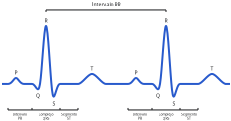 <?xml version="1.0" encoding="UTF-8"?>
<dia:diagram xmlns:dia="http://www.lysator.liu.se/~alla/dia/">
  <dia:layer name="Fondo" visible="true" active="true">
    <dia:object type="Standard - BezierLine" version="0" id="O0">
      <dia:attribute name="obj_pos">
        <dia:point val="1.6,4.8"/>
      </dia:attribute>
      <dia:attribute name="obj_bb">
        <dia:rectangle val="1.55,1.85;7.25,5.485"/>
      </dia:attribute>
      <dia:attribute name="bez_points">
        <dia:point val="1.6,4.8"/>
        <dia:point val="2.131,4.8"/>
        <dia:point val="1.7,4.8"/>
        <dia:point val="1.9,4.8"/>
        <dia:point val="2.1,4.8"/>
        <dia:point val="2.2,4.5"/>
        <dia:point val="2.3,4.5"/>
        <dia:point val="2.4,4.5"/>
        <dia:point val="2.5,4.8"/>
        <dia:point val="2.7,4.8"/>
        <dia:point val="2.9,4.8"/>
        <dia:point val="2.9,4.8"/>
        <dia:point val="3.1,4.8"/>
        <dia:point val="3.3,4.8"/>
        <dia:point val="3.4,5.4"/>
        <dia:point val="3.5,4.8"/>
        <dia:point val="3.6,4.2"/>
        <dia:point val="3.7,1.9"/>
        <dia:point val="3.8,1.9"/>
        <dia:point val="3.9,1.9"/>
        <dia:point val="4,4.2"/>
        <dia:point val="4.1,5.1"/>
        <dia:point val="4.2,6"/>
        <dia:point val="4.3,4.8"/>
        <dia:point val="4.5,4.8"/>
        <dia:point val="4.7,4.8"/>
        <dia:point val="5.2,4.8"/>
        <dia:point val="5.4,4.8"/>
        <dia:point val="5.6,4.8"/>
        <dia:point val="5.9,4.3"/>
        <dia:point val="6.1,4.3"/>
        <dia:point val="6.3,4.3"/>
        <dia:point val="6.6,4.8"/>
        <dia:point val="6.8,4.8"/>
        <dia:point val="7,4.8"/>
        <dia:point val="6.7,4.8"/>
        <dia:point val="7.2,4.8"/>
      </dia:attribute>
      <dia:attribute name="corner_types">
        <dia:enum val="0"/>
        <dia:enum val="0"/>
        <dia:enum val="0"/>
        <dia:enum val="0"/>
        <dia:enum val="0"/>
        <dia:enum val="0"/>
        <dia:enum val="0"/>
        <dia:enum val="0"/>
        <dia:enum val="0"/>
        <dia:enum val="0"/>
        <dia:enum val="0"/>
        <dia:enum val="0"/>
        <dia:enum val="0"/>
      </dia:attribute>
      <dia:attribute name="line_color">
        <dia:color val="#285acc"/>
      </dia:attribute>
    </dia:object>
    <dia:object type="Standard - Text" version="1" id="O1">
      <dia:attribute name="obj_pos">
        <dia:point val="2.3,4.4"/>
      </dia:attribute>
      <dia:attribute name="obj_bb">
        <dia:rectangle val="2.223,4.103;2.377,4.4"/>
      </dia:attribute>
      <dia:attribute name="text">
        <dia:composite type="text">
          <dia:attribute name="string">
            <dia:string>#P#</dia:string>
          </dia:attribute>
          <dia:attribute name="font">
            <dia:font family="sans" style="0" name="Helvetica"/>
          </dia:attribute>
          <dia:attribute name="height">
            <dia:real val="0.318"/>
          </dia:attribute>
          <dia:attribute name="pos">
            <dia:point val="2.3,4.34"/>
          </dia:attribute>
          <dia:attribute name="color">
            <dia:color val="#17181a"/>
          </dia:attribute>
          <dia:attribute name="alignment">
            <dia:enum val="1"/>
          </dia:attribute>
        </dia:composite>
      </dia:attribute>
      <dia:attribute name="valign">
        <dia:enum val="1"/>
      </dia:attribute>
    </dia:object>
    <dia:object type="Standard - Text" version="1" id="O2">
      <dia:attribute name="obj_pos">
        <dia:point val="3.8,1.8"/>
      </dia:attribute>
      <dia:attribute name="obj_bb">
        <dia:rectangle val="3.711,1.502;3.889,1.8"/>
      </dia:attribute>
      <dia:attribute name="text">
        <dia:composite type="text">
          <dia:attribute name="string">
            <dia:string>#R#</dia:string>
          </dia:attribute>
          <dia:attribute name="font">
            <dia:font family="sans" style="0" name="Helvetica"/>
          </dia:attribute>
          <dia:attribute name="height">
            <dia:real val="0.318"/>
          </dia:attribute>
          <dia:attribute name="pos">
            <dia:point val="3.8,1.74"/>
          </dia:attribute>
          <dia:attribute name="color">
            <dia:color val="#17181a"/>
          </dia:attribute>
          <dia:attribute name="alignment">
            <dia:enum val="1"/>
          </dia:attribute>
        </dia:composite>
      </dia:attribute>
      <dia:attribute name="valign">
        <dia:enum val="1"/>
      </dia:attribute>
    </dia:object>
    <dia:object type="Standard - Text" version="1" id="O3">
      <dia:attribute name="obj_pos">
        <dia:point val="6.1,4.2"/>
      </dia:attribute>
      <dia:attribute name="obj_bb">
        <dia:rectangle val="6.019,3.902;6.181,4.2"/>
      </dia:attribute>
      <dia:attribute name="text">
        <dia:composite type="text">
          <dia:attribute name="string">
            <dia:string>#T#</dia:string>
          </dia:attribute>
          <dia:attribute name="font">
            <dia:font family="sans" style="0" name="Helvetica"/>
          </dia:attribute>
          <dia:attribute name="height">
            <dia:real val="0.318"/>
          </dia:attribute>
          <dia:attribute name="pos">
            <dia:point val="6.1,4.14"/>
          </dia:attribute>
          <dia:attribute name="color">
            <dia:color val="#17181a"/>
          </dia:attribute>
          <dia:attribute name="alignment">
            <dia:enum val="1"/>
          </dia:attribute>
        </dia:composite>
      </dia:attribute>
      <dia:attribute name="valign">
        <dia:enum val="1"/>
      </dia:attribute>
    </dia:object>
    <dia:object type="Standard - Text" version="1" id="O4">
      <dia:attribute name="obj_pos">
        <dia:point val="3.4,5.2"/>
      </dia:attribute>
      <dia:attribute name="obj_bb">
        <dia:rectangle val="3.3,5.2;3.5,5.497"/>
      </dia:attribute>
      <dia:attribute name="text">
        <dia:composite type="text">
          <dia:attribute name="string">
            <dia:string>#Q#</dia:string>
          </dia:attribute>
          <dia:attribute name="font">
            <dia:font family="sans" style="0" name="Helvetica"/>
          </dia:attribute>
          <dia:attribute name="height">
            <dia:real val="0.318"/>
          </dia:attribute>
          <dia:attribute name="pos">
            <dia:point val="3.4,5.438"/>
          </dia:attribute>
          <dia:attribute name="color">
            <dia:color val="#17181a"/>
          </dia:attribute>
          <dia:attribute name="alignment">
            <dia:enum val="1"/>
          </dia:attribute>
        </dia:composite>
      </dia:attribute>
      <dia:attribute name="valign">
        <dia:enum val="0"/>
      </dia:attribute>
    </dia:object>
    <dia:object type="Standard - Text" version="1" id="O5">
      <dia:attribute name="obj_pos">
        <dia:point val="4.2,5.6"/>
      </dia:attribute>
      <dia:attribute name="obj_bb">
        <dia:rectangle val="4.119,5.6;4.281,5.897"/>
      </dia:attribute>
      <dia:attribute name="text">
        <dia:composite type="text">
          <dia:attribute name="string">
            <dia:string>#S#</dia:string>
          </dia:attribute>
          <dia:attribute name="font">
            <dia:font family="sans" style="0" name="Helvetica"/>
          </dia:attribute>
          <dia:attribute name="height">
            <dia:real val="0.318"/>
          </dia:attribute>
          <dia:attribute name="pos">
            <dia:point val="4.2,5.838"/>
          </dia:attribute>
          <dia:attribute name="color">
            <dia:color val="#17181a"/>
          </dia:attribute>
          <dia:attribute name="alignment">
            <dia:enum val="1"/>
          </dia:attribute>
        </dia:composite>
      </dia:attribute>
      <dia:attribute name="valign">
        <dia:enum val="0"/>
      </dia:attribute>
    </dia:object>
    <dia:object type="Standard - Line" version="0" id="O6">
      <dia:attribute name="obj_pos">
        <dia:point val="1.9,6.1"/>
      </dia:attribute>
      <dia:attribute name="obj_bb">
        <dia:rectangle val="1.875,6.075;3.125,6.125"/>
      </dia:attribute>
      <dia:attribute name="conn_endpoints">
        <dia:point val="1.9,6.1"/>
        <dia:point val="3.1,6.1"/>
      </dia:attribute>
      <dia:attribute name="numcp">
        <dia:int val="1"/>
      </dia:attribute>
      <dia:attribute name="line_color">
        <dia:color val="#17181a"/>
      </dia:attribute>
      <dia:attribute name="line_width">
        <dia:real val="0.05"/>
      </dia:attribute>
    </dia:object>
    <dia:object type="Standard - Line" version="0" id="O7">
      <dia:attribute name="obj_pos">
        <dia:point val="1.9,6"/>
      </dia:attribute>
      <dia:attribute name="obj_bb">
        <dia:rectangle val="1.875,5.975;1.925,6.125"/>
      </dia:attribute>
      <dia:attribute name="conn_endpoints">
        <dia:point val="1.9,6"/>
        <dia:point val="1.9,6.1"/>
      </dia:attribute>
      <dia:attribute name="numcp">
        <dia:int val="1"/>
      </dia:attribute>
      <dia:attribute name="line_color">
        <dia:color val="#17181a"/>
      </dia:attribute>
      <dia:attribute name="line_width">
        <dia:real val="0.05"/>
      </dia:attribute>
    </dia:object>
    <dia:object type="Standard - Line" version="0" id="O8">
      <dia:attribute name="obj_pos">
        <dia:point val="3.1,6"/>
      </dia:attribute>
      <dia:attribute name="obj_bb">
        <dia:rectangle val="3.075,5.975;3.125,6.125"/>
      </dia:attribute>
      <dia:attribute name="conn_endpoints">
        <dia:point val="3.1,6"/>
        <dia:point val="3.1,6.1"/>
      </dia:attribute>
      <dia:attribute name="numcp">
        <dia:int val="1"/>
      </dia:attribute>
      <dia:attribute name="line_color">
        <dia:color val="#17181a"/>
      </dia:attribute>
      <dia:attribute name="line_width">
        <dia:real val="0.05"/>
      </dia:attribute>
    </dia:object>
    <dia:object type="Standard - Line" version="0" id="O9">
      <dia:attribute name="obj_pos">
        <dia:point val="4.5,6.1"/>
      </dia:attribute>
      <dia:attribute name="obj_bb">
        <dia:rectangle val="4.475,6.075;5.425,6.125"/>
      </dia:attribute>
      <dia:attribute name="conn_endpoints">
        <dia:point val="4.5,6.1"/>
        <dia:point val="5.4,6.1"/>
      </dia:attribute>
      <dia:attribute name="numcp">
        <dia:int val="1"/>
      </dia:attribute>
      <dia:attribute name="line_color">
        <dia:color val="#17181a"/>
      </dia:attribute>
      <dia:attribute name="line_width">
        <dia:real val="0.05"/>
      </dia:attribute>
    </dia:object>
    <dia:object type="Standard - Line" version="0" id="O10">
      <dia:attribute name="obj_pos">
        <dia:point val="5.4,6"/>
      </dia:attribute>
      <dia:attribute name="obj_bb">
        <dia:rectangle val="5.375,5.975;5.425,6.125"/>
      </dia:attribute>
      <dia:attribute name="conn_endpoints">
        <dia:point val="5.4,6"/>
        <dia:point val="5.4,6.1"/>
      </dia:attribute>
      <dia:attribute name="numcp">
        <dia:int val="1"/>
      </dia:attribute>
      <dia:attribute name="line_color">
        <dia:color val="#17181a"/>
      </dia:attribute>
      <dia:attribute name="line_width">
        <dia:real val="0.05"/>
      </dia:attribute>
    </dia:object>
    <dia:object type="Standard - Line" version="0" id="O11">
      <dia:attribute name="obj_pos">
        <dia:point val="3.1,6.1"/>
      </dia:attribute>
      <dia:attribute name="obj_bb">
        <dia:rectangle val="3.075,6.075;4.525,6.125"/>
      </dia:attribute>
      <dia:attribute name="conn_endpoints">
        <dia:point val="3.1,6.1"/>
        <dia:point val="4.5,6.1"/>
      </dia:attribute>
      <dia:attribute name="numcp">
        <dia:int val="1"/>
      </dia:attribute>
      <dia:attribute name="line_color">
        <dia:color val="#17181a"/>
      </dia:attribute>
      <dia:attribute name="line_width">
        <dia:real val="0.05"/>
      </dia:attribute>
    </dia:object>
    <dia:object type="Standard - Line" version="0" id="O12">
      <dia:attribute name="obj_pos">
        <dia:point val="4.5,6"/>
      </dia:attribute>
      <dia:attribute name="obj_bb">
        <dia:rectangle val="4.475,5.975;4.525,6.125"/>
      </dia:attribute>
      <dia:attribute name="conn_endpoints">
        <dia:point val="4.5,6"/>
        <dia:point val="4.5,6.1"/>
      </dia:attribute>
      <dia:attribute name="numcp">
        <dia:int val="1"/>
      </dia:attribute>
      <dia:attribute name="line_color">
        <dia:color val="#17181a"/>
      </dia:attribute>
      <dia:attribute name="line_width">
        <dia:real val="0.05"/>
      </dia:attribute>
    </dia:object>
    <dia:object type="Standard - Text" version="1" id="O13">
      <dia:attribute name="obj_pos">
        <dia:point val="2.5,6.2"/>
      </dia:attribute>
      <dia:attribute name="obj_bb">
        <dia:rectangle val="2.121,6.2;2.879,6.609"/>
      </dia:attribute>
      <dia:attribute name="text">
        <dia:composite type="text">
          <dia:attribute name="string">
            <dia:string>#Intervalo
PR#</dia:string>
          </dia:attribute>
          <dia:attribute name="font">
            <dia:font family="sans" style="0" name="Helvetica"/>
          </dia:attribute>
          <dia:attribute name="height">
            <dia:real val="0.212"/>
          </dia:attribute>
          <dia:attribute name="pos">
            <dia:point val="2.5,6.357"/>
          </dia:attribute>
          <dia:attribute name="color">
            <dia:color val="#17181a"/>
          </dia:attribute>
          <dia:attribute name="alignment">
            <dia:enum val="1"/>
          </dia:attribute>
        </dia:composite>
      </dia:attribute>
      <dia:attribute name="valign">
        <dia:enum val="0"/>
      </dia:attribute>
    </dia:object>
    <dia:object type="Standard - Text" version="1" id="O14">
      <dia:attribute name="obj_pos">
        <dia:point val="3.8,6.2"/>
      </dia:attribute>
      <dia:attribute name="obj_bb">
        <dia:rectangle val="3.4,6.2;4.2,6.609"/>
      </dia:attribute>
      <dia:attribute name="text">
        <dia:composite type="text">
          <dia:attribute name="string">
            <dia:string>#Complejo
QRS#</dia:string>
          </dia:attribute>
          <dia:attribute name="font">
            <dia:font family="sans" style="0" name="Helvetica"/>
          </dia:attribute>
          <dia:attribute name="height">
            <dia:real val="0.212"/>
          </dia:attribute>
          <dia:attribute name="pos">
            <dia:point val="3.8,6.357"/>
          </dia:attribute>
          <dia:attribute name="color">
            <dia:color val="#17181a"/>
          </dia:attribute>
          <dia:attribute name="alignment">
            <dia:enum val="1"/>
          </dia:attribute>
        </dia:composite>
      </dia:attribute>
      <dia:attribute name="valign">
        <dia:enum val="0"/>
      </dia:attribute>
    </dia:object>
    <dia:object type="Standard - Text" version="1" id="O15">
      <dia:attribute name="obj_pos">
        <dia:point val="4.95,6.2"/>
      </dia:attribute>
      <dia:attribute name="obj_bb">
        <dia:rectangle val="4.515,6.2;5.385,6.609"/>
      </dia:attribute>
      <dia:attribute name="text">
        <dia:composite type="text">
          <dia:attribute name="string">
            <dia:string>#Segmento
ST#</dia:string>
          </dia:attribute>
          <dia:attribute name="font">
            <dia:font family="sans" style="0" name="Helvetica"/>
          </dia:attribute>
          <dia:attribute name="height">
            <dia:real val="0.212"/>
          </dia:attribute>
          <dia:attribute name="pos">
            <dia:point val="4.95,6.357"/>
          </dia:attribute>
          <dia:attribute name="color">
            <dia:color val="#17181a"/>
          </dia:attribute>
          <dia:attribute name="alignment">
            <dia:enum val="1"/>
          </dia:attribute>
        </dia:composite>
      </dia:attribute>
      <dia:attribute name="valign">
        <dia:enum val="0"/>
      </dia:attribute>
    </dia:object>
    <dia:object type="Standard - BezierLine" version="0" id="O16">
      <dia:attribute name="obj_pos">
        <dia:point val="7.2,4.8"/>
      </dia:attribute>
      <dia:attribute name="obj_bb">
        <dia:rectangle val="7.15,1.85;13.05,5.485"/>
      </dia:attribute>
      <dia:attribute name="bez_points">
        <dia:point val="7.2,4.8"/>
        <dia:point val="7.731,4.8"/>
        <dia:point val="7.7,4.8"/>
        <dia:point val="7.9,4.8"/>
        <dia:point val="8.1,4.8"/>
        <dia:point val="8.2,4.5"/>
        <dia:point val="8.3,4.5"/>
        <dia:point val="8.4,4.5"/>
        <dia:point val="8.5,4.8"/>
        <dia:point val="8.7,4.8"/>
        <dia:point val="8.9,4.8"/>
        <dia:point val="8.9,4.8"/>
        <dia:point val="9.1,4.8"/>
        <dia:point val="9.3,4.8"/>
        <dia:point val="9.4,5.4"/>
        <dia:point val="9.5,4.8"/>
        <dia:point val="9.6,4.2"/>
        <dia:point val="9.7,1.9"/>
        <dia:point val="9.8,1.9"/>
        <dia:point val="9.9,1.9"/>
        <dia:point val="10,4.2"/>
        <dia:point val="10.1,5.1"/>
        <dia:point val="10.2,6"/>
        <dia:point val="10.3,4.8"/>
        <dia:point val="10.5,4.8"/>
        <dia:point val="10.7,4.8"/>
        <dia:point val="11.2,4.8"/>
        <dia:point val="11.4,4.8"/>
        <dia:point val="11.6,4.8"/>
        <dia:point val="11.9,4.3"/>
        <dia:point val="12.1,4.3"/>
        <dia:point val="12.3,4.3"/>
        <dia:point val="12.6,4.8"/>
        <dia:point val="12.8,4.8"/>
        <dia:point val="13,4.8"/>
        <dia:point val="12.5,4.8"/>
        <dia:point val="13,4.8"/>
      </dia:attribute>
      <dia:attribute name="corner_types">
        <dia:enum val="0"/>
        <dia:enum val="0"/>
        <dia:enum val="0"/>
        <dia:enum val="0"/>
        <dia:enum val="0"/>
        <dia:enum val="0"/>
        <dia:enum val="0"/>
        <dia:enum val="0"/>
        <dia:enum val="0"/>
        <dia:enum val="0"/>
        <dia:enum val="0"/>
        <dia:enum val="0"/>
        <dia:enum val="0"/>
      </dia:attribute>
      <dia:attribute name="line_color">
        <dia:color val="#285acc"/>
      </dia:attribute>
    </dia:object>
    <dia:object type="Standard - Text" version="1" id="O17">
      <dia:attribute name="obj_pos">
        <dia:point val="8.3,4.4"/>
      </dia:attribute>
      <dia:attribute name="obj_bb">
        <dia:rectangle val="8.223,4.103;8.377,4.4"/>
      </dia:attribute>
      <dia:attribute name="text">
        <dia:composite type="text">
          <dia:attribute name="string">
            <dia:string>#P#</dia:string>
          </dia:attribute>
          <dia:attribute name="font">
            <dia:font family="sans" style="0" name="Helvetica"/>
          </dia:attribute>
          <dia:attribute name="height">
            <dia:real val="0.318"/>
          </dia:attribute>
          <dia:attribute name="pos">
            <dia:point val="8.3,4.34"/>
          </dia:attribute>
          <dia:attribute name="color">
            <dia:color val="#17181a"/>
          </dia:attribute>
          <dia:attribute name="alignment">
            <dia:enum val="1"/>
          </dia:attribute>
        </dia:composite>
      </dia:attribute>
      <dia:attribute name="valign">
        <dia:enum val="1"/>
      </dia:attribute>
    </dia:object>
    <dia:object type="Standard - Text" version="1" id="O18">
      <dia:attribute name="obj_pos">
        <dia:point val="9.8,1.8"/>
      </dia:attribute>
      <dia:attribute name="obj_bb">
        <dia:rectangle val="9.711,1.502;9.889,1.8"/>
      </dia:attribute>
      <dia:attribute name="text">
        <dia:composite type="text">
          <dia:attribute name="string">
            <dia:string>#R#</dia:string>
          </dia:attribute>
          <dia:attribute name="font">
            <dia:font family="sans" style="0" name="Helvetica"/>
          </dia:attribute>
          <dia:attribute name="height">
            <dia:real val="0.318"/>
          </dia:attribute>
          <dia:attribute name="pos">
            <dia:point val="9.8,1.74"/>
          </dia:attribute>
          <dia:attribute name="color">
            <dia:color val="#17181a"/>
          </dia:attribute>
          <dia:attribute name="alignment">
            <dia:enum val="1"/>
          </dia:attribute>
        </dia:composite>
      </dia:attribute>
      <dia:attribute name="valign">
        <dia:enum val="1"/>
      </dia:attribute>
    </dia:object>
    <dia:object type="Standard - Text" version="1" id="O19">
      <dia:attribute name="obj_pos">
        <dia:point val="12.1,4.2"/>
      </dia:attribute>
      <dia:attribute name="obj_bb">
        <dia:rectangle val="12.019,3.902;12.181,4.2"/>
      </dia:attribute>
      <dia:attribute name="text">
        <dia:composite type="text">
          <dia:attribute name="string">
            <dia:string>#T#</dia:string>
          </dia:attribute>
          <dia:attribute name="font">
            <dia:font family="sans" style="0" name="Helvetica"/>
          </dia:attribute>
          <dia:attribute name="height">
            <dia:real val="0.318"/>
          </dia:attribute>
          <dia:attribute name="pos">
            <dia:point val="12.1,4.14"/>
          </dia:attribute>
          <dia:attribute name="color">
            <dia:color val="#17181a"/>
          </dia:attribute>
          <dia:attribute name="alignment">
            <dia:enum val="1"/>
          </dia:attribute>
        </dia:composite>
      </dia:attribute>
      <dia:attribute name="valign">
        <dia:enum val="1"/>
      </dia:attribute>
    </dia:object>
    <dia:object type="Standard - Text" version="1" id="O20">
      <dia:attribute name="obj_pos">
        <dia:point val="9.4,5.2"/>
      </dia:attribute>
      <dia:attribute name="obj_bb">
        <dia:rectangle val="9.3,5.2;9.5,5.497"/>
      </dia:attribute>
      <dia:attribute name="text">
        <dia:composite type="text">
          <dia:attribute name="string">
            <dia:string>#Q#</dia:string>
          </dia:attribute>
          <dia:attribute name="font">
            <dia:font family="sans" style="0" name="Helvetica"/>
          </dia:attribute>
          <dia:attribute name="height">
            <dia:real val="0.318"/>
          </dia:attribute>
          <dia:attribute name="pos">
            <dia:point val="9.4,5.438"/>
          </dia:attribute>
          <dia:attribute name="color">
            <dia:color val="#17181a"/>
          </dia:attribute>
          <dia:attribute name="alignment">
            <dia:enum val="1"/>
          </dia:attribute>
        </dia:composite>
      </dia:attribute>
      <dia:attribute name="valign">
        <dia:enum val="0"/>
      </dia:attribute>
    </dia:object>
    <dia:object type="Standard - Text" version="1" id="O21">
      <dia:attribute name="obj_pos">
        <dia:point val="10.2,5.6"/>
      </dia:attribute>
      <dia:attribute name="obj_bb">
        <dia:rectangle val="10.119,5.6;10.281,5.897"/>
      </dia:attribute>
      <dia:attribute name="text">
        <dia:composite type="text">
          <dia:attribute name="string">
            <dia:string>#S#</dia:string>
          </dia:attribute>
          <dia:attribute name="font">
            <dia:font family="sans" style="0" name="Helvetica"/>
          </dia:attribute>
          <dia:attribute name="height">
            <dia:real val="0.318"/>
          </dia:attribute>
          <dia:attribute name="pos">
            <dia:point val="10.2,5.838"/>
          </dia:attribute>
          <dia:attribute name="color">
            <dia:color val="#17181a"/>
          </dia:attribute>
          <dia:attribute name="alignment">
            <dia:enum val="1"/>
          </dia:attribute>
        </dia:composite>
      </dia:attribute>
      <dia:attribute name="valign">
        <dia:enum val="0"/>
      </dia:attribute>
    </dia:object>
    <dia:object type="Standard - Line" version="0" id="O22">
      <dia:attribute name="obj_pos">
        <dia:point val="7.9,6.1"/>
      </dia:attribute>
      <dia:attribute name="obj_bb">
        <dia:rectangle val="7.875,6.075;9.125,6.125"/>
      </dia:attribute>
      <dia:attribute name="conn_endpoints">
        <dia:point val="7.9,6.1"/>
        <dia:point val="9.1,6.1"/>
      </dia:attribute>
      <dia:attribute name="numcp">
        <dia:int val="1"/>
      </dia:attribute>
      <dia:attribute name="line_color">
        <dia:color val="#17181a"/>
      </dia:attribute>
      <dia:attribute name="line_width">
        <dia:real val="0.05"/>
      </dia:attribute>
    </dia:object>
    <dia:object type="Standard - Line" version="0" id="O23">
      <dia:attribute name="obj_pos">
        <dia:point val="7.9,6"/>
      </dia:attribute>
      <dia:attribute name="obj_bb">
        <dia:rectangle val="7.875,5.975;7.925,6.125"/>
      </dia:attribute>
      <dia:attribute name="conn_endpoints">
        <dia:point val="7.9,6"/>
        <dia:point val="7.9,6.1"/>
      </dia:attribute>
      <dia:attribute name="numcp">
        <dia:int val="1"/>
      </dia:attribute>
      <dia:attribute name="line_color">
        <dia:color val="#17181a"/>
      </dia:attribute>
      <dia:attribute name="line_width">
        <dia:real val="0.05"/>
      </dia:attribute>
    </dia:object>
    <dia:object type="Standard - Line" version="0" id="O24">
      <dia:attribute name="obj_pos">
        <dia:point val="9.1,6"/>
      </dia:attribute>
      <dia:attribute name="obj_bb">
        <dia:rectangle val="9.075,5.975;9.125,6.125"/>
      </dia:attribute>
      <dia:attribute name="conn_endpoints">
        <dia:point val="9.1,6"/>
        <dia:point val="9.1,6.1"/>
      </dia:attribute>
      <dia:attribute name="numcp">
        <dia:int val="1"/>
      </dia:attribute>
      <dia:attribute name="line_color">
        <dia:color val="#17181a"/>
      </dia:attribute>
      <dia:attribute name="line_width">
        <dia:real val="0.05"/>
      </dia:attribute>
    </dia:object>
    <dia:object type="Standard - Line" version="0" id="O25">
      <dia:attribute name="obj_pos">
        <dia:point val="10.5,6.1"/>
      </dia:attribute>
      <dia:attribute name="obj_bb">
        <dia:rectangle val="10.475,6.075;11.425,6.125"/>
      </dia:attribute>
      <dia:attribute name="conn_endpoints">
        <dia:point val="10.5,6.1"/>
        <dia:point val="11.4,6.1"/>
      </dia:attribute>
      <dia:attribute name="numcp">
        <dia:int val="1"/>
      </dia:attribute>
      <dia:attribute name="line_color">
        <dia:color val="#17181a"/>
      </dia:attribute>
      <dia:attribute name="line_width">
        <dia:real val="0.05"/>
      </dia:attribute>
    </dia:object>
    <dia:object type="Standard - Line" version="0" id="O26">
      <dia:attribute name="obj_pos">
        <dia:point val="11.4,6"/>
      </dia:attribute>
      <dia:attribute name="obj_bb">
        <dia:rectangle val="11.375,5.975;11.425,6.125"/>
      </dia:attribute>
      <dia:attribute name="conn_endpoints">
        <dia:point val="11.4,6"/>
        <dia:point val="11.4,6.1"/>
      </dia:attribute>
      <dia:attribute name="numcp">
        <dia:int val="1"/>
      </dia:attribute>
      <dia:attribute name="line_color">
        <dia:color val="#17181a"/>
      </dia:attribute>
      <dia:attribute name="line_width">
        <dia:real val="0.05"/>
      </dia:attribute>
    </dia:object>
    <dia:object type="Standard - Line" version="0" id="O27">
      <dia:attribute name="obj_pos">
        <dia:point val="9.1,6.1"/>
      </dia:attribute>
      <dia:attribute name="obj_bb">
        <dia:rectangle val="9.075,6.075;10.525,6.125"/>
      </dia:attribute>
      <dia:attribute name="conn_endpoints">
        <dia:point val="9.1,6.1"/>
        <dia:point val="10.5,6.1"/>
      </dia:attribute>
      <dia:attribute name="numcp">
        <dia:int val="1"/>
      </dia:attribute>
      <dia:attribute name="line_color">
        <dia:color val="#17181a"/>
      </dia:attribute>
      <dia:attribute name="line_width">
        <dia:real val="0.05"/>
      </dia:attribute>
    </dia:object>
    <dia:object type="Standard - Line" version="0" id="O28">
      <dia:attribute name="obj_pos">
        <dia:point val="10.5,6"/>
      </dia:attribute>
      <dia:attribute name="obj_bb">
        <dia:rectangle val="10.475,5.975;10.525,6.125"/>
      </dia:attribute>
      <dia:attribute name="conn_endpoints">
        <dia:point val="10.5,6"/>
        <dia:point val="10.5,6.1"/>
      </dia:attribute>
      <dia:attribute name="numcp">
        <dia:int val="1"/>
      </dia:attribute>
      <dia:attribute name="line_color">
        <dia:color val="#17181a"/>
      </dia:attribute>
      <dia:attribute name="line_width">
        <dia:real val="0.05"/>
      </dia:attribute>
    </dia:object>
    <dia:object type="Standard - Text" version="1" id="O29">
      <dia:attribute name="obj_pos">
        <dia:point val="8.5,6.2"/>
      </dia:attribute>
      <dia:attribute name="obj_bb">
        <dia:rectangle val="8.121,6.2;8.879,6.609"/>
      </dia:attribute>
      <dia:attribute name="text">
        <dia:composite type="text">
          <dia:attribute name="string">
            <dia:string>#Intervalo
PR#</dia:string>
          </dia:attribute>
          <dia:attribute name="font">
            <dia:font family="sans" style="0" name="Helvetica"/>
          </dia:attribute>
          <dia:attribute name="height">
            <dia:real val="0.212"/>
          </dia:attribute>
          <dia:attribute name="pos">
            <dia:point val="8.5,6.357"/>
          </dia:attribute>
          <dia:attribute name="color">
            <dia:color val="#17181a"/>
          </dia:attribute>
          <dia:attribute name="alignment">
            <dia:enum val="1"/>
          </dia:attribute>
        </dia:composite>
      </dia:attribute>
      <dia:attribute name="valign">
        <dia:enum val="0"/>
      </dia:attribute>
    </dia:object>
    <dia:object type="Standard - Text" version="1" id="O30">
      <dia:attribute name="obj_pos">
        <dia:point val="9.8,6.2"/>
      </dia:attribute>
      <dia:attribute name="obj_bb">
        <dia:rectangle val="9.4,6.2;10.2,6.609"/>
      </dia:attribute>
      <dia:attribute name="text">
        <dia:composite type="text">
          <dia:attribute name="string">
            <dia:string>#Complejo
QRS#</dia:string>
          </dia:attribute>
          <dia:attribute name="font">
            <dia:font family="sans" style="0" name="Helvetica"/>
          </dia:attribute>
          <dia:attribute name="height">
            <dia:real val="0.212"/>
          </dia:attribute>
          <dia:attribute name="pos">
            <dia:point val="9.8,6.357"/>
          </dia:attribute>
          <dia:attribute name="color">
            <dia:color val="#17181a"/>
          </dia:attribute>
          <dia:attribute name="alignment">
            <dia:enum val="1"/>
          </dia:attribute>
        </dia:composite>
      </dia:attribute>
      <dia:attribute name="valign">
        <dia:enum val="0"/>
      </dia:attribute>
    </dia:object>
    <dia:object type="Standard - Text" version="1" id="O31">
      <dia:attribute name="obj_pos">
        <dia:point val="10.95,6.2"/>
      </dia:attribute>
      <dia:attribute name="obj_bb">
        <dia:rectangle val="10.515,6.2;11.385,6.609"/>
      </dia:attribute>
      <dia:attribute name="text">
        <dia:composite type="text">
          <dia:attribute name="string">
            <dia:string>#Segmento
ST#</dia:string>
          </dia:attribute>
          <dia:attribute name="font">
            <dia:font family="sans" style="0" name="Helvetica"/>
          </dia:attribute>
          <dia:attribute name="height">
            <dia:real val="0.212"/>
          </dia:attribute>
          <dia:attribute name="pos">
            <dia:point val="10.95,6.357"/>
          </dia:attribute>
          <dia:attribute name="color">
            <dia:color val="#17181a"/>
          </dia:attribute>
          <dia:attribute name="alignment">
            <dia:enum val="1"/>
          </dia:attribute>
        </dia:composite>
      </dia:attribute>
      <dia:attribute name="valign">
        <dia:enum val="0"/>
      </dia:attribute>
    </dia:object>
    <dia:object type="Standard - Line" version="0" id="O32">
      <dia:attribute name="obj_pos">
        <dia:point val="3.8,1.1"/>
      </dia:attribute>
      <dia:attribute name="obj_bb">
        <dia:rectangle val="3.775,1.075;9.825,1.125"/>
      </dia:attribute>
      <dia:attribute name="conn_endpoints">
        <dia:point val="3.8,1.1"/>
        <dia:point val="9.8,1.1"/>
      </dia:attribute>
      <dia:attribute name="numcp">
        <dia:int val="1"/>
      </dia:attribute>
      <dia:attribute name="line_color">
        <dia:color val="#17181a"/>
      </dia:attribute>
      <dia:attribute name="line_width">
        <dia:real val="0.05"/>
      </dia:attribute>
    </dia:object>
    <dia:object type="Standard - Line" version="0" id="O33">
      <dia:attribute name="obj_pos">
        <dia:point val="3.8,1.1"/>
      </dia:attribute>
      <dia:attribute name="obj_bb">
        <dia:rectangle val="3.775,1.075;3.825,1.225"/>
      </dia:attribute>
      <dia:attribute name="conn_endpoints">
        <dia:point val="3.8,1.1"/>
        <dia:point val="3.8,1.2"/>
      </dia:attribute>
      <dia:attribute name="numcp">
        <dia:int val="1"/>
      </dia:attribute>
      <dia:attribute name="line_color">
        <dia:color val="#17181a"/>
      </dia:attribute>
      <dia:attribute name="line_width">
        <dia:real val="0.05"/>
      </dia:attribute>
    </dia:object>
    <dia:object type="Standard - Line" version="0" id="O34">
      <dia:attribute name="obj_pos">
        <dia:point val="9.8,1.1"/>
      </dia:attribute>
      <dia:attribute name="obj_bb">
        <dia:rectangle val="9.775,1.075;9.825,1.225"/>
      </dia:attribute>
      <dia:attribute name="conn_endpoints">
        <dia:point val="9.8,1.1"/>
        <dia:point val="9.8,1.2"/>
      </dia:attribute>
      <dia:attribute name="numcp">
        <dia:int val="1"/>
      </dia:attribute>
      <dia:attribute name="line_color">
        <dia:color val="#17181a"/>
      </dia:attribute>
      <dia:attribute name="line_width">
        <dia:real val="0.05"/>
      </dia:attribute>
    </dia:object>
    <dia:object type="Standard - Text" version="1" id="O35">
      <dia:attribute name="obj_pos">
        <dia:point val="6.8,1"/>
      </dia:attribute>
      <dia:attribute name="obj_bb">
        <dia:rectangle val="6.016,0.703;7.584,1"/>
      </dia:attribute>
      <dia:attribute name="text">
        <dia:composite type="text">
          <dia:attribute name="string">
            <dia:string>#Intervalo RR#</dia:string>
          </dia:attribute>
          <dia:attribute name="font">
            <dia:font family="sans" style="0" name="Helvetica"/>
          </dia:attribute>
          <dia:attribute name="height">
            <dia:real val="0.318"/>
          </dia:attribute>
          <dia:attribute name="pos">
            <dia:point val="6.8,0.94"/>
          </dia:attribute>
          <dia:attribute name="color">
            <dia:color val="#17181a"/>
          </dia:attribute>
          <dia:attribute name="alignment">
            <dia:enum val="1"/>
          </dia:attribute>
        </dia:composite>
      </dia:attribute>
      <dia:attribute name="valign">
        <dia:enum val="1"/>
      </dia:attribute>
    </dia:object>
  </dia:layer>
</dia:diagram>
